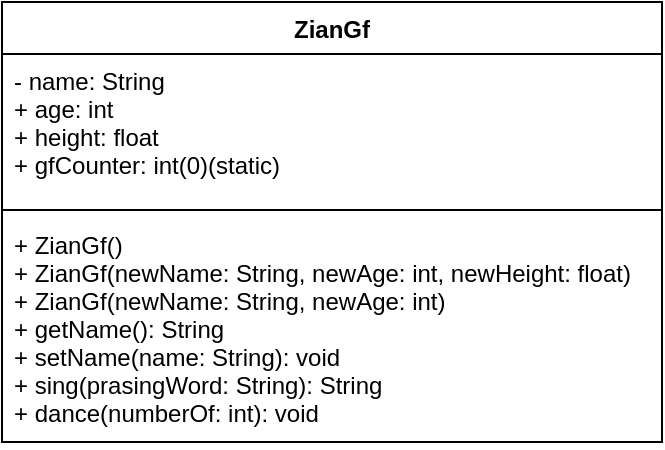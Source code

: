 <mxfile version="14.4.9" type="device"><diagram id="axpFzdqvYIIoIdd1dK52" name="Page-1"><mxGraphModel dx="715" dy="467" grid="1" gridSize="10" guides="1" tooltips="1" connect="1" arrows="1" fold="1" page="1" pageScale="1" pageWidth="850" pageHeight="1100" math="0" shadow="0"><root><mxCell id="0"/><mxCell id="1" parent="0"/><mxCell id="zaYGvIwF8uKxf3B9cNbv-1" value="ZianGf" style="swimlane;fontStyle=1;align=center;verticalAlign=top;childLayout=stackLayout;horizontal=1;startSize=26;horizontalStack=0;resizeParent=1;resizeParentMax=0;resizeLast=0;collapsible=1;marginBottom=0;" vertex="1" parent="1"><mxGeometry x="210" y="70" width="330" height="220" as="geometry"/></mxCell><mxCell id="zaYGvIwF8uKxf3B9cNbv-2" value="- name: String&#10;+ age: int&#10;+ height: float&#10;+ gfCounter: int(0)(static)" style="text;strokeColor=none;align=left;verticalAlign=top;spacingLeft=4;spacingRight=4;overflow=hidden;rotatable=0;points=[[0,0.5],[1,0.5]];portConstraint=eastwest;fontStyle=0;" vertex="1" parent="zaYGvIwF8uKxf3B9cNbv-1"><mxGeometry y="26" width="330" height="74" as="geometry"/></mxCell><mxCell id="zaYGvIwF8uKxf3B9cNbv-3" value="" style="line;strokeWidth=1;fillColor=none;align=left;verticalAlign=middle;spacingTop=-1;spacingLeft=3;spacingRight=3;rotatable=0;labelPosition=right;points=[];portConstraint=eastwest;" vertex="1" parent="zaYGvIwF8uKxf3B9cNbv-1"><mxGeometry y="100" width="330" height="8" as="geometry"/></mxCell><mxCell id="zaYGvIwF8uKxf3B9cNbv-4" value="+ ZianGf()&#10;+ ZianGf(newName: String, newAge: int, newHeight: float)&#10;+ ZianGf(newName: String, newAge: int)&#10;+ getName(): String&#10;+ setName(name: String): void&#10;+ sing(prasingWord: String): String&#10;+ dance(numberOf: int): void" style="text;strokeColor=none;fillColor=none;align=left;verticalAlign=top;spacingLeft=4;spacingRight=4;overflow=hidden;rotatable=0;points=[[0,0.5],[1,0.5]];portConstraint=eastwest;" vertex="1" parent="zaYGvIwF8uKxf3B9cNbv-1"><mxGeometry y="108" width="330" height="112" as="geometry"/></mxCell></root></mxGraphModel></diagram></mxfile>